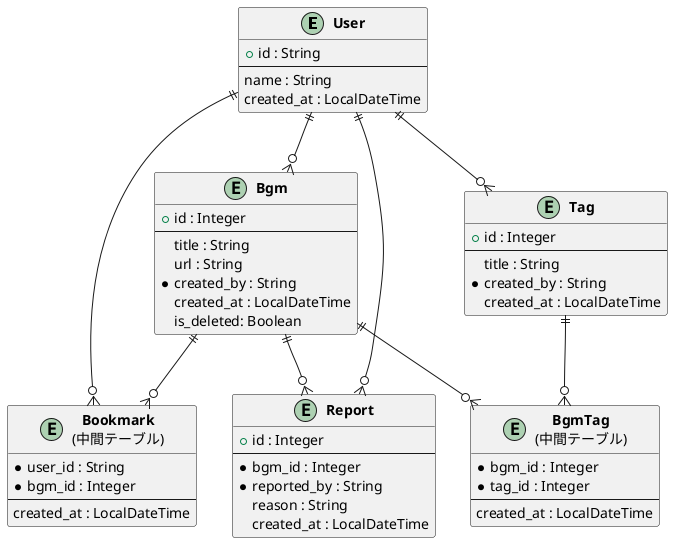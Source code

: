 @startuml bgm-er

entity "**User**" as User {
  +id : String
  --
  name : String
  created_at : LocalDateTime
}

entity "**Bookmark**\n(中間テーブル)" as Bookmark {
  *user_id : String
  *bgm_id : Integer
  --
  created_at : LocalDateTime
}

entity "**Report**" as Report {
+id : Integer
--
*bgm_id : Integer
*reported_by : String
reason : String
created_at : LocalDateTime
}

entity "**Bgm**" as Bgm {
  +id : Integer
  --
  title : String
  url : String
  *created_by : String
  created_at : LocalDateTime
  is_deleted: Boolean
}

entity "**Tag**" as Tag {
  +id : Integer
  --
  title : String
  *created_by : String
  created_at : LocalDateTime
}

entity "**BgmTag**\n(中間テーブル)" as BgmTag {
  *bgm_id : Integer
  *tag_id : Integer
  --
  created_at : LocalDateTime
}

User ||--o{ Bgm
User ||--o{ Bookmark
User ||--o{ Tag
User ||--o{ Report
Bgm  ||--o{ Bookmark
Bgm  ||--o{ BgmTag
Bgm  ||--o{ Report
Tag  ||--o{ BgmTag

@enduml
